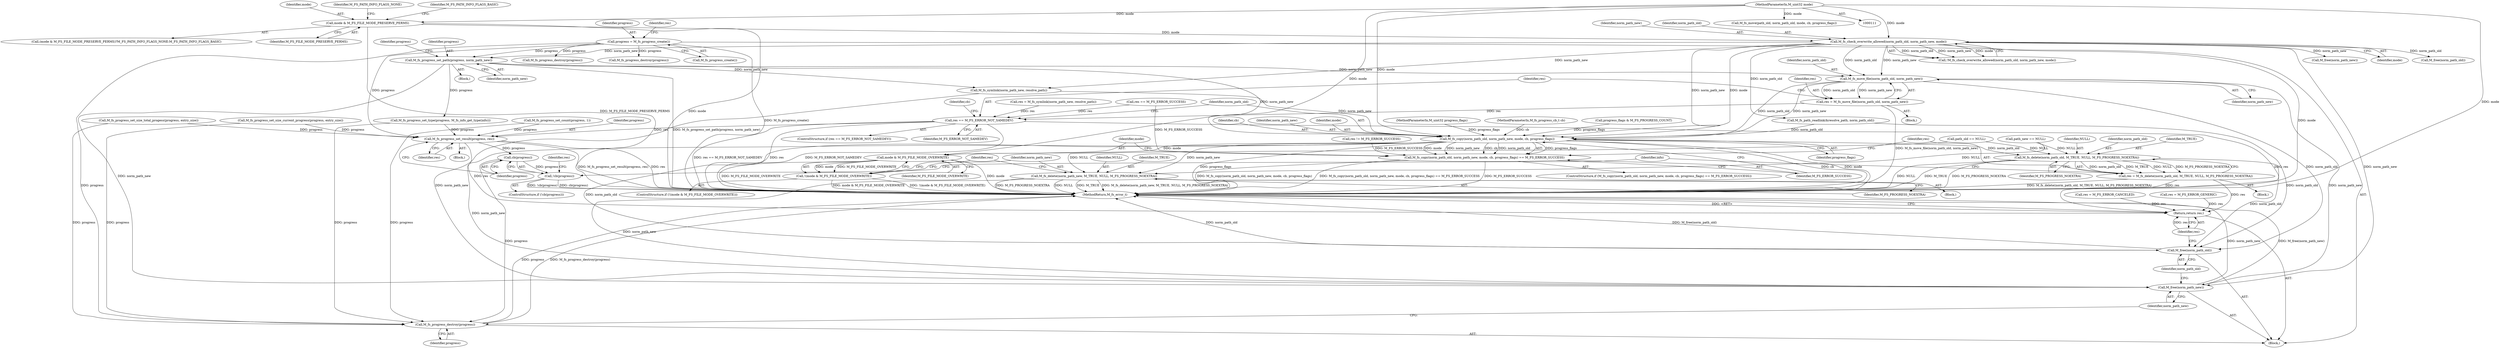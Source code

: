 digraph "0_mstdlib_db124b8f607dd0a40a9aef2d4d468fad433522a7_3@API" {
"1000324" [label="(Call,M_fs_move_file(norm_path_old, norm_path_new))"];
"1000236" [label="(Call,M_fs_check_overwrite_allowed(norm_path_old, norm_path_new, mode))"];
"1000216" [label="(Call,mode & M_FS_FILE_MODE_PRESERVE_PERMS)"];
"1000114" [label="(MethodParameterIn,M_uint32 mode)"];
"1000256" [label="(Call,M_fs_progress_set_path(progress, norm_path_new))"];
"1000206" [label="(Call,progress = M_fs_progress_create())"];
"1000322" [label="(Call,res = M_fs_move_file(norm_path_old, norm_path_new))"];
"1000328" [label="(Call,res == M_FS_ERROR_NOT_SAMEDEV)"];
"1000370" [label="(Call,M_fs_progress_set_result(progress, res))"];
"1000375" [label="(Call,cb(progress))"];
"1000374" [label="(Call,!cb(progress))"];
"1000383" [label="(Call,M_fs_progress_destroy(progress))"];
"1000389" [label="(Return,return res;)"];
"1000334" [label="(Call,M_fs_copy(norm_path_old, norm_path_new, mode, cb, progress_flags))"];
"1000333" [label="(Call,M_fs_copy(norm_path_old, norm_path_new, mode, cb, progress_flags) == M_FS_ERROR_SUCCESS)"];
"1000344" [label="(Call,M_fs_delete(norm_path_old, M_TRUE, NULL, M_FS_PROGRESS_NOEXTRA))"];
"1000342" [label="(Call,res = M_fs_delete(norm_path_old, M_TRUE, NULL, M_FS_PROGRESS_NOEXTRA))"];
"1000387" [label="(Call,M_free(norm_path_old))"];
"1000353" [label="(Call,mode & M_FS_FILE_MODE_OVERWRITE)"];
"1000352" [label="(Call,!(mode & M_FS_FILE_MODE_OVERWRITE))"];
"1000357" [label="(Call,M_fs_delete(norm_path_new, M_TRUE, NULL, M_FS_PROGRESS_NOEXTRA))"];
"1000385" [label="(Call,M_free(norm_path_new))"];
"1000345" [label="(Identifier,norm_path_old)"];
"1000340" [label="(Identifier,M_FS_ERROR_SUCCESS)"];
"1000382" [label="(Identifier,info)"];
"1000130" [label="(Call,path_old == NULL)"];
"1000251" [label="(Block,)"];
"1000351" [label="(ControlStructure,if (!(mode & M_FS_FILE_MODE_OVERWRITE)))"];
"1000219" [label="(Identifier,M_FS_PATH_INFO_FLAGS_NONE)"];
"1000271" [label="(Call,M_fs_progress_set_size_total_progess(progress, entry_size))"];
"1000334" [label="(Call,M_fs_copy(norm_path_old, norm_path_new, mode, cb, progress_flags))"];
"1000215" [label="(Call,(mode & M_FS_FILE_MODE_PRESERVE_PERMS)?M_FS_PATH_INFO_FLAGS_NONE:M_FS_PATH_INFO_FLAGS_BASIC)"];
"1000378" [label="(Call,res = M_FS_ERROR_CANCELED)"];
"1000116" [label="(MethodParameterIn,M_uint32 progress_flags)"];
"1000260" [label="(Identifier,progress)"];
"1000388" [label="(Identifier,norm_path_old)"];
"1000355" [label="(Identifier,M_FS_FILE_MODE_OVERWRITE)"];
"1000321" [label="(Block,)"];
"1000256" [label="(Call,M_fs_progress_set_path(progress, norm_path_new))"];
"1000226" [label="(Call,M_fs_progress_destroy(progress))"];
"1000384" [label="(Identifier,progress)"];
"1000368" [label="(Identifier,cb)"];
"1000387" [label="(Call,M_free(norm_path_old))"];
"1000361" [label="(Identifier,M_FS_PROGRESS_NOEXTRA)"];
"1000243" [label="(Call,M_free(norm_path_new))"];
"1000309" [label="(Call,res == M_FS_ERROR_SUCCESS)"];
"1000207" [label="(Identifier,progress)"];
"1000362" [label="(Call,res = M_FS_ERROR_GENERIC)"];
"1000222" [label="(Call,res != M_FS_ERROR_SUCCESS)"];
"1000342" [label="(Call,res = M_fs_delete(norm_path_old, M_TRUE, NULL, M_FS_PROGRESS_NOEXTRA))"];
"1000313" [label="(Call,res = M_fs_symlink(norm_path_new, resolve_path))"];
"1000216" [label="(Call,mode & M_FS_FILE_MODE_PRESERVE_PERMS)"];
"1000360" [label="(Identifier,NULL)"];
"1000372" [label="(Identifier,res)"];
"1000239" [label="(Identifier,mode)"];
"1000326" [label="(Identifier,norm_path_new)"];
"1000177" [label="(Call,M_fs_move(path_old, norm_path_old, mode, cb, progress_flags))"];
"1000359" [label="(Identifier,M_TRUE)"];
"1000115" [label="(MethodParameterIn,M_fs_progress_cb_t cb)"];
"1000375" [label="(Call,cb(progress))"];
"1000357" [label="(Call,M_fs_delete(norm_path_new, M_TRUE, NULL, M_FS_PROGRESS_NOEXTRA))"];
"1000220" [label="(Identifier,M_FS_PATH_INFO_FLAGS_BASIC)"];
"1000356" [label="(Block,)"];
"1000304" [label="(Call,M_fs_path_readlink(&resolve_path, norm_path_old))"];
"1000286" [label="(Call,progress_flags & M_FS_PROGRESS_COUNT)"];
"1000315" [label="(Call,M_fs_symlink(norm_path_new, resolve_path))"];
"1000370" [label="(Call,M_fs_progress_set_result(progress, res))"];
"1000139" [label="(Call,path_new == NULL)"];
"1000338" [label="(Identifier,cb)"];
"1000374" [label="(Call,!cb(progress))"];
"1000328" [label="(Call,res == M_FS_ERROR_NOT_SAMEDEV)"];
"1000327" [label="(ControlStructure,if (res == M_FS_ERROR_NOT_SAMEDEV))"];
"1000332" [label="(ControlStructure,if (M_fs_copy(norm_path_old, norm_path_new, mode, cb, progress_flags) == M_FS_ERROR_SUCCESS))"];
"1000333" [label="(Call,M_fs_copy(norm_path_old, norm_path_new, mode, cb, progress_flags) == M_FS_ERROR_SUCCESS)"];
"1000383" [label="(Call,M_fs_progress_destroy(progress))"];
"1000206" [label="(Call,progress = M_fs_progress_create())"];
"1000236" [label="(Call,M_fs_check_overwrite_allowed(norm_path_old, norm_path_new, mode))"];
"1000343" [label="(Identifier,res)"];
"1000282" [label="(Call,M_fs_progress_set_size_current_progress(progress, entry_size))"];
"1000363" [label="(Identifier,res)"];
"1000335" [label="(Identifier,norm_path_old)"];
"1000218" [label="(Identifier,M_FS_FILE_MODE_PRESERVE_PERMS)"];
"1000358" [label="(Identifier,norm_path_new)"];
"1000245" [label="(Call,M_free(norm_path_old))"];
"1000324" [label="(Call,M_fs_move_file(norm_path_old, norm_path_new))"];
"1000235" [label="(Call,!M_fs_check_overwrite_allowed(norm_path_old, norm_path_new, mode))"];
"1000325" [label="(Identifier,norm_path_old)"];
"1000371" [label="(Identifier,progress)"];
"1000238" [label="(Identifier,norm_path_new)"];
"1000376" [label="(Identifier,progress)"];
"1000353" [label="(Call,mode & M_FS_FILE_MODE_OVERWRITE)"];
"1000369" [label="(Block,)"];
"1000117" [label="(Block,)"];
"1000348" [label="(Identifier,M_FS_PROGRESS_NOEXTRA)"];
"1000341" [label="(Block,)"];
"1000339" [label="(Identifier,progress_flags)"];
"1000389" [label="(Return,return res;)"];
"1000293" [label="(Call,M_fs_progress_set_count(progress, 1))"];
"1000258" [label="(Identifier,norm_path_new)"];
"1000379" [label="(Identifier,res)"];
"1000241" [label="(Call,M_fs_progress_destroy(progress))"];
"1000346" [label="(Identifier,M_TRUE)"];
"1000208" [label="(Call,M_fs_progress_create())"];
"1000322" [label="(Call,res = M_fs_move_file(norm_path_old, norm_path_new))"];
"1000330" [label="(Identifier,M_FS_ERROR_NOT_SAMEDEV)"];
"1000354" [label="(Identifier,mode)"];
"1000329" [label="(Identifier,res)"];
"1000114" [label="(MethodParameterIn,M_uint32 mode)"];
"1000373" [label="(ControlStructure,if (!cb(progress)))"];
"1000352" [label="(Call,!(mode & M_FS_FILE_MODE_OVERWRITE))"];
"1000336" [label="(Identifier,norm_path_new)"];
"1000259" [label="(Call,M_fs_progress_set_type(progress, M_fs_info_get_type(info)))"];
"1000386" [label="(Identifier,norm_path_new)"];
"1000323" [label="(Identifier,res)"];
"1000391" [label="(MethodReturn,M_fs_error_t)"];
"1000390" [label="(Identifier,res)"];
"1000337" [label="(Identifier,mode)"];
"1000210" [label="(Identifier,res)"];
"1000237" [label="(Identifier,norm_path_old)"];
"1000344" [label="(Call,M_fs_delete(norm_path_old, M_TRUE, NULL, M_FS_PROGRESS_NOEXTRA))"];
"1000217" [label="(Identifier,mode)"];
"1000347" [label="(Identifier,NULL)"];
"1000257" [label="(Identifier,progress)"];
"1000385" [label="(Call,M_free(norm_path_new))"];
"1000324" -> "1000322"  [label="AST: "];
"1000324" -> "1000326"  [label="CFG: "];
"1000325" -> "1000324"  [label="AST: "];
"1000326" -> "1000324"  [label="AST: "];
"1000322" -> "1000324"  [label="CFG: "];
"1000324" -> "1000322"  [label="DDG: norm_path_old"];
"1000324" -> "1000322"  [label="DDG: norm_path_new"];
"1000236" -> "1000324"  [label="DDG: norm_path_old"];
"1000236" -> "1000324"  [label="DDG: norm_path_new"];
"1000256" -> "1000324"  [label="DDG: norm_path_new"];
"1000324" -> "1000334"  [label="DDG: norm_path_old"];
"1000324" -> "1000334"  [label="DDG: norm_path_new"];
"1000324" -> "1000385"  [label="DDG: norm_path_new"];
"1000324" -> "1000387"  [label="DDG: norm_path_old"];
"1000236" -> "1000235"  [label="AST: "];
"1000236" -> "1000239"  [label="CFG: "];
"1000237" -> "1000236"  [label="AST: "];
"1000238" -> "1000236"  [label="AST: "];
"1000239" -> "1000236"  [label="AST: "];
"1000235" -> "1000236"  [label="CFG: "];
"1000236" -> "1000391"  [label="DDG: mode"];
"1000236" -> "1000235"  [label="DDG: norm_path_old"];
"1000236" -> "1000235"  [label="DDG: norm_path_new"];
"1000236" -> "1000235"  [label="DDG: mode"];
"1000216" -> "1000236"  [label="DDG: mode"];
"1000114" -> "1000236"  [label="DDG: mode"];
"1000236" -> "1000243"  [label="DDG: norm_path_new"];
"1000236" -> "1000245"  [label="DDG: norm_path_old"];
"1000236" -> "1000256"  [label="DDG: norm_path_new"];
"1000236" -> "1000304"  [label="DDG: norm_path_old"];
"1000236" -> "1000315"  [label="DDG: norm_path_new"];
"1000236" -> "1000334"  [label="DDG: norm_path_new"];
"1000236" -> "1000334"  [label="DDG: mode"];
"1000236" -> "1000385"  [label="DDG: norm_path_new"];
"1000216" -> "1000215"  [label="AST: "];
"1000216" -> "1000218"  [label="CFG: "];
"1000217" -> "1000216"  [label="AST: "];
"1000218" -> "1000216"  [label="AST: "];
"1000219" -> "1000216"  [label="CFG: "];
"1000220" -> "1000216"  [label="CFG: "];
"1000216" -> "1000391"  [label="DDG: mode"];
"1000216" -> "1000391"  [label="DDG: M_FS_FILE_MODE_PRESERVE_PERMS"];
"1000114" -> "1000216"  [label="DDG: mode"];
"1000114" -> "1000111"  [label="AST: "];
"1000114" -> "1000391"  [label="DDG: mode"];
"1000114" -> "1000177"  [label="DDG: mode"];
"1000114" -> "1000334"  [label="DDG: mode"];
"1000114" -> "1000353"  [label="DDG: mode"];
"1000256" -> "1000251"  [label="AST: "];
"1000256" -> "1000258"  [label="CFG: "];
"1000257" -> "1000256"  [label="AST: "];
"1000258" -> "1000256"  [label="AST: "];
"1000260" -> "1000256"  [label="CFG: "];
"1000256" -> "1000391"  [label="DDG: M_fs_progress_set_path(progress, norm_path_new)"];
"1000206" -> "1000256"  [label="DDG: progress"];
"1000256" -> "1000259"  [label="DDG: progress"];
"1000256" -> "1000315"  [label="DDG: norm_path_new"];
"1000256" -> "1000334"  [label="DDG: norm_path_new"];
"1000256" -> "1000385"  [label="DDG: norm_path_new"];
"1000206" -> "1000117"  [label="AST: "];
"1000206" -> "1000208"  [label="CFG: "];
"1000207" -> "1000206"  [label="AST: "];
"1000208" -> "1000206"  [label="AST: "];
"1000210" -> "1000206"  [label="CFG: "];
"1000206" -> "1000391"  [label="DDG: M_fs_progress_create()"];
"1000206" -> "1000226"  [label="DDG: progress"];
"1000206" -> "1000241"  [label="DDG: progress"];
"1000206" -> "1000370"  [label="DDG: progress"];
"1000206" -> "1000383"  [label="DDG: progress"];
"1000322" -> "1000321"  [label="AST: "];
"1000323" -> "1000322"  [label="AST: "];
"1000329" -> "1000322"  [label="CFG: "];
"1000322" -> "1000391"  [label="DDG: M_fs_move_file(norm_path_old, norm_path_new)"];
"1000322" -> "1000328"  [label="DDG: res"];
"1000328" -> "1000327"  [label="AST: "];
"1000328" -> "1000330"  [label="CFG: "];
"1000329" -> "1000328"  [label="AST: "];
"1000330" -> "1000328"  [label="AST: "];
"1000335" -> "1000328"  [label="CFG: "];
"1000368" -> "1000328"  [label="CFG: "];
"1000328" -> "1000391"  [label="DDG: res == M_FS_ERROR_NOT_SAMEDEV"];
"1000328" -> "1000391"  [label="DDG: res"];
"1000328" -> "1000391"  [label="DDG: M_FS_ERROR_NOT_SAMEDEV"];
"1000309" -> "1000328"  [label="DDG: res"];
"1000313" -> "1000328"  [label="DDG: res"];
"1000328" -> "1000370"  [label="DDG: res"];
"1000328" -> "1000389"  [label="DDG: res"];
"1000370" -> "1000369"  [label="AST: "];
"1000370" -> "1000372"  [label="CFG: "];
"1000371" -> "1000370"  [label="AST: "];
"1000372" -> "1000370"  [label="AST: "];
"1000376" -> "1000370"  [label="CFG: "];
"1000370" -> "1000391"  [label="DDG: M_fs_progress_set_result(progress, res)"];
"1000370" -> "1000391"  [label="DDG: res"];
"1000259" -> "1000370"  [label="DDG: progress"];
"1000293" -> "1000370"  [label="DDG: progress"];
"1000271" -> "1000370"  [label="DDG: progress"];
"1000282" -> "1000370"  [label="DDG: progress"];
"1000370" -> "1000375"  [label="DDG: progress"];
"1000370" -> "1000389"  [label="DDG: res"];
"1000375" -> "1000374"  [label="AST: "];
"1000375" -> "1000376"  [label="CFG: "];
"1000376" -> "1000375"  [label="AST: "];
"1000374" -> "1000375"  [label="CFG: "];
"1000375" -> "1000374"  [label="DDG: progress"];
"1000375" -> "1000383"  [label="DDG: progress"];
"1000374" -> "1000373"  [label="AST: "];
"1000379" -> "1000374"  [label="CFG: "];
"1000382" -> "1000374"  [label="CFG: "];
"1000374" -> "1000391"  [label="DDG: cb(progress)"];
"1000374" -> "1000391"  [label="DDG: !cb(progress)"];
"1000383" -> "1000117"  [label="AST: "];
"1000383" -> "1000384"  [label="CFG: "];
"1000384" -> "1000383"  [label="AST: "];
"1000386" -> "1000383"  [label="CFG: "];
"1000383" -> "1000391"  [label="DDG: M_fs_progress_destroy(progress)"];
"1000383" -> "1000391"  [label="DDG: progress"];
"1000259" -> "1000383"  [label="DDG: progress"];
"1000293" -> "1000383"  [label="DDG: progress"];
"1000271" -> "1000383"  [label="DDG: progress"];
"1000282" -> "1000383"  [label="DDG: progress"];
"1000389" -> "1000117"  [label="AST: "];
"1000389" -> "1000390"  [label="CFG: "];
"1000390" -> "1000389"  [label="AST: "];
"1000391" -> "1000389"  [label="CFG: "];
"1000389" -> "1000391"  [label="DDG: <RET>"];
"1000390" -> "1000389"  [label="DDG: res"];
"1000342" -> "1000389"  [label="DDG: res"];
"1000378" -> "1000389"  [label="DDG: res"];
"1000362" -> "1000389"  [label="DDG: res"];
"1000334" -> "1000333"  [label="AST: "];
"1000334" -> "1000339"  [label="CFG: "];
"1000335" -> "1000334"  [label="AST: "];
"1000336" -> "1000334"  [label="AST: "];
"1000337" -> "1000334"  [label="AST: "];
"1000338" -> "1000334"  [label="AST: "];
"1000339" -> "1000334"  [label="AST: "];
"1000340" -> "1000334"  [label="CFG: "];
"1000334" -> "1000391"  [label="DDG: progress_flags"];
"1000334" -> "1000391"  [label="DDG: cb"];
"1000334" -> "1000391"  [label="DDG: mode"];
"1000334" -> "1000333"  [label="DDG: progress_flags"];
"1000334" -> "1000333"  [label="DDG: mode"];
"1000334" -> "1000333"  [label="DDG: norm_path_new"];
"1000334" -> "1000333"  [label="DDG: cb"];
"1000334" -> "1000333"  [label="DDG: norm_path_old"];
"1000304" -> "1000334"  [label="DDG: norm_path_old"];
"1000315" -> "1000334"  [label="DDG: norm_path_new"];
"1000115" -> "1000334"  [label="DDG: cb"];
"1000286" -> "1000334"  [label="DDG: progress_flags"];
"1000116" -> "1000334"  [label="DDG: progress_flags"];
"1000334" -> "1000344"  [label="DDG: norm_path_old"];
"1000334" -> "1000353"  [label="DDG: mode"];
"1000334" -> "1000357"  [label="DDG: norm_path_new"];
"1000334" -> "1000385"  [label="DDG: norm_path_new"];
"1000334" -> "1000387"  [label="DDG: norm_path_old"];
"1000333" -> "1000332"  [label="AST: "];
"1000333" -> "1000340"  [label="CFG: "];
"1000340" -> "1000333"  [label="AST: "];
"1000343" -> "1000333"  [label="CFG: "];
"1000354" -> "1000333"  [label="CFG: "];
"1000333" -> "1000391"  [label="DDG: M_fs_copy(norm_path_old, norm_path_new, mode, cb, progress_flags)"];
"1000333" -> "1000391"  [label="DDG: M_fs_copy(norm_path_old, norm_path_new, mode, cb, progress_flags) == M_FS_ERROR_SUCCESS"];
"1000333" -> "1000391"  [label="DDG: M_FS_ERROR_SUCCESS"];
"1000309" -> "1000333"  [label="DDG: M_FS_ERROR_SUCCESS"];
"1000222" -> "1000333"  [label="DDG: M_FS_ERROR_SUCCESS"];
"1000344" -> "1000342"  [label="AST: "];
"1000344" -> "1000348"  [label="CFG: "];
"1000345" -> "1000344"  [label="AST: "];
"1000346" -> "1000344"  [label="AST: "];
"1000347" -> "1000344"  [label="AST: "];
"1000348" -> "1000344"  [label="AST: "];
"1000342" -> "1000344"  [label="CFG: "];
"1000344" -> "1000391"  [label="DDG: M_FS_PROGRESS_NOEXTRA"];
"1000344" -> "1000391"  [label="DDG: NULL"];
"1000344" -> "1000391"  [label="DDG: M_TRUE"];
"1000344" -> "1000342"  [label="DDG: norm_path_old"];
"1000344" -> "1000342"  [label="DDG: M_TRUE"];
"1000344" -> "1000342"  [label="DDG: NULL"];
"1000344" -> "1000342"  [label="DDG: M_FS_PROGRESS_NOEXTRA"];
"1000130" -> "1000344"  [label="DDG: NULL"];
"1000139" -> "1000344"  [label="DDG: NULL"];
"1000344" -> "1000387"  [label="DDG: norm_path_old"];
"1000342" -> "1000341"  [label="AST: "];
"1000343" -> "1000342"  [label="AST: "];
"1000382" -> "1000342"  [label="CFG: "];
"1000342" -> "1000391"  [label="DDG: M_fs_delete(norm_path_old, M_TRUE, NULL, M_FS_PROGRESS_NOEXTRA)"];
"1000342" -> "1000391"  [label="DDG: res"];
"1000387" -> "1000117"  [label="AST: "];
"1000387" -> "1000388"  [label="CFG: "];
"1000388" -> "1000387"  [label="AST: "];
"1000390" -> "1000387"  [label="CFG: "];
"1000387" -> "1000391"  [label="DDG: norm_path_old"];
"1000387" -> "1000391"  [label="DDG: M_free(norm_path_old)"];
"1000304" -> "1000387"  [label="DDG: norm_path_old"];
"1000353" -> "1000352"  [label="AST: "];
"1000353" -> "1000355"  [label="CFG: "];
"1000354" -> "1000353"  [label="AST: "];
"1000355" -> "1000353"  [label="AST: "];
"1000352" -> "1000353"  [label="CFG: "];
"1000353" -> "1000391"  [label="DDG: mode"];
"1000353" -> "1000391"  [label="DDG: M_FS_FILE_MODE_OVERWRITE"];
"1000353" -> "1000352"  [label="DDG: mode"];
"1000353" -> "1000352"  [label="DDG: M_FS_FILE_MODE_OVERWRITE"];
"1000352" -> "1000351"  [label="AST: "];
"1000358" -> "1000352"  [label="CFG: "];
"1000363" -> "1000352"  [label="CFG: "];
"1000352" -> "1000391"  [label="DDG: mode & M_FS_FILE_MODE_OVERWRITE"];
"1000352" -> "1000391"  [label="DDG: !(mode & M_FS_FILE_MODE_OVERWRITE)"];
"1000357" -> "1000356"  [label="AST: "];
"1000357" -> "1000361"  [label="CFG: "];
"1000358" -> "1000357"  [label="AST: "];
"1000359" -> "1000357"  [label="AST: "];
"1000360" -> "1000357"  [label="AST: "];
"1000361" -> "1000357"  [label="AST: "];
"1000363" -> "1000357"  [label="CFG: "];
"1000357" -> "1000391"  [label="DDG: M_fs_delete(norm_path_new, M_TRUE, NULL, M_FS_PROGRESS_NOEXTRA)"];
"1000357" -> "1000391"  [label="DDG: M_FS_PROGRESS_NOEXTRA"];
"1000357" -> "1000391"  [label="DDG: NULL"];
"1000357" -> "1000391"  [label="DDG: M_TRUE"];
"1000130" -> "1000357"  [label="DDG: NULL"];
"1000139" -> "1000357"  [label="DDG: NULL"];
"1000357" -> "1000385"  [label="DDG: norm_path_new"];
"1000385" -> "1000117"  [label="AST: "];
"1000385" -> "1000386"  [label="CFG: "];
"1000386" -> "1000385"  [label="AST: "];
"1000388" -> "1000385"  [label="CFG: "];
"1000385" -> "1000391"  [label="DDG: norm_path_new"];
"1000385" -> "1000391"  [label="DDG: M_free(norm_path_new)"];
"1000315" -> "1000385"  [label="DDG: norm_path_new"];
}
